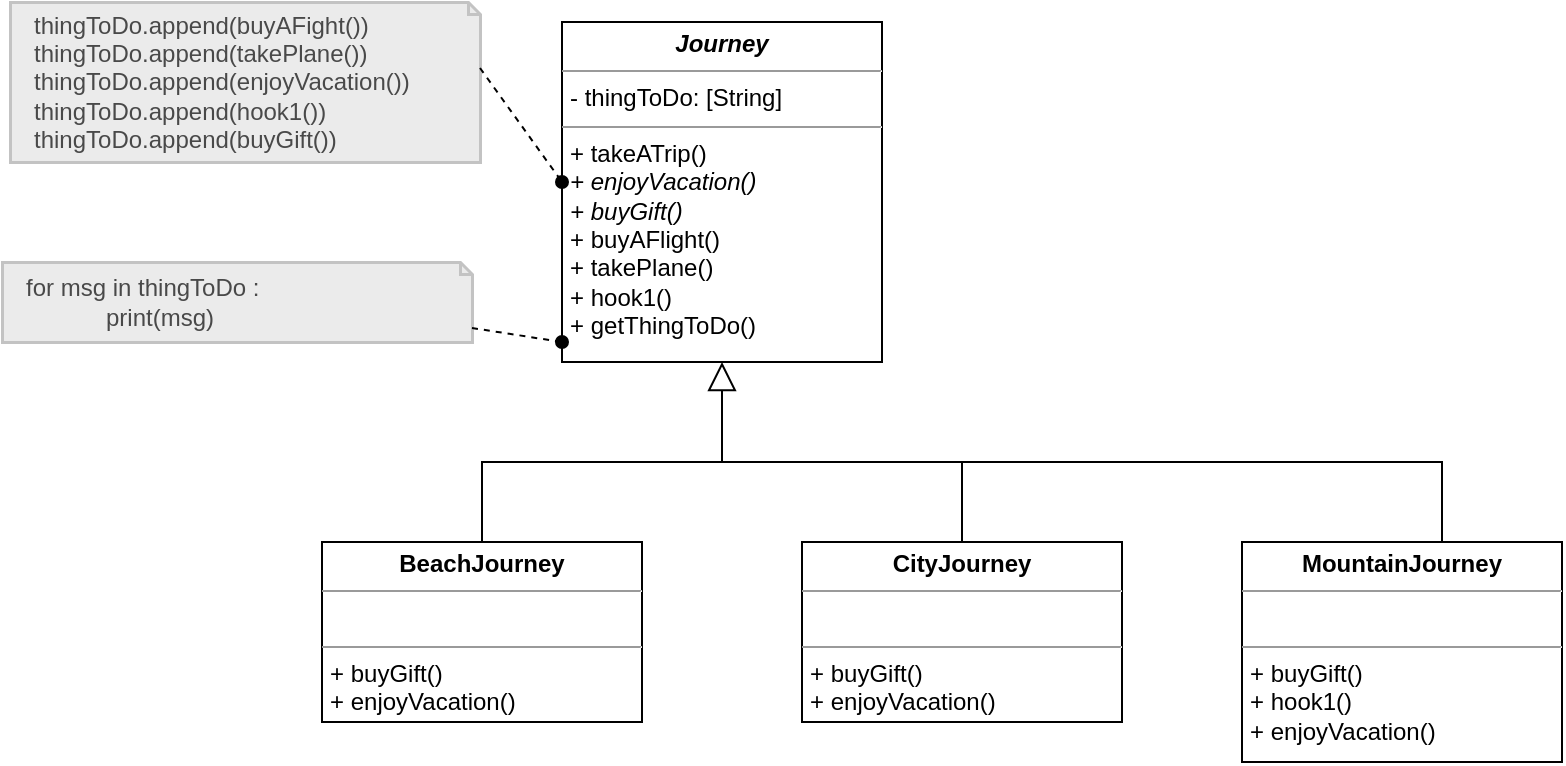 <mxfile version="24.1.0" type="device" pages="2">
  <diagram name="หน้า-1" id="x7JUmXFRvFEp16cXIT6r">
    <mxGraphModel dx="1004" dy="709" grid="1" gridSize="10" guides="1" tooltips="1" connect="1" arrows="1" fold="1" page="1" pageScale="1" pageWidth="827" pageHeight="1169" math="0" shadow="0">
      <root>
        <mxCell id="0" />
        <mxCell id="1" parent="0" />
        <mxCell id="9RAq1hy12JHX9M7aOvQI-1" value="&lt;p style=&quot;margin:0px;margin-top:4px;text-align:center;&quot;&gt;&lt;b&gt;&lt;i&gt;Journey&lt;/i&gt;&lt;/b&gt;&lt;/p&gt;&lt;hr size=&quot;1&quot;&gt;&lt;p style=&quot;margin:0px;margin-left:4px;&quot;&gt;- thingToDo: [String]&lt;/p&gt;&lt;hr size=&quot;1&quot;&gt;&lt;p style=&quot;margin:0px;margin-left:4px;&quot;&gt;+ takeATrip()&lt;/p&gt;&lt;p style=&quot;margin:0px;margin-left:4px;&quot;&gt;&lt;i&gt;+ enjoyVacation()&lt;/i&gt;&lt;/p&gt;&lt;p style=&quot;margin:0px;margin-left:4px;&quot;&gt;&lt;i&gt;+ buyGift()&lt;/i&gt;&lt;/p&gt;&lt;p style=&quot;margin:0px;margin-left:4px;&quot;&gt;+ buyAFlight()&lt;/p&gt;&lt;p style=&quot;margin:0px;margin-left:4px;&quot;&gt;+ takePlane()&lt;/p&gt;&lt;p style=&quot;margin:0px;margin-left:4px;&quot;&gt;+ hook1()&lt;/p&gt;&lt;p style=&quot;margin:0px;margin-left:4px;&quot;&gt;+ getThingToDo()&lt;/p&gt;&lt;p style=&quot;margin:0px;margin-left:4px;&quot;&gt;&lt;br&gt;&lt;/p&gt;" style="verticalAlign=top;align=left;overflow=fill;fontSize=12;fontFamily=Helvetica;html=1;whiteSpace=wrap;movable=1;resizable=1;rotatable=1;deletable=1;editable=1;locked=0;connectable=1;" parent="1" vertex="1">
          <mxGeometry x="280" y="90" width="160" height="170" as="geometry" />
        </mxCell>
        <mxCell id="9RAq1hy12JHX9M7aOvQI-2" value="&lt;p style=&quot;margin:0px;margin-top:4px;text-align:center;&quot;&gt;&lt;b&gt;BeachJourney&lt;/b&gt;&lt;/p&gt;&lt;hr size=&quot;1&quot;&gt;&lt;p style=&quot;margin:0px;margin-left:4px;&quot;&gt;&lt;br&gt;&lt;/p&gt;&lt;hr size=&quot;1&quot;&gt;&lt;p style=&quot;margin: 0px 0px 0px 4px;&quot;&gt;+ buyGift()&lt;/p&gt;&lt;p style=&quot;margin: 0px 0px 0px 4px;&quot;&gt;+ enjoyVacation()&lt;/p&gt;&lt;p style=&quot;margin:0px;margin-left:4px;&quot;&gt;&lt;br&gt;&lt;/p&gt;" style="verticalAlign=top;align=left;overflow=fill;fontSize=12;fontFamily=Helvetica;html=1;whiteSpace=wrap;movable=1;resizable=1;rotatable=1;deletable=1;editable=1;locked=0;connectable=1;" parent="1" vertex="1">
          <mxGeometry x="160" y="350" width="160" height="90" as="geometry" />
        </mxCell>
        <mxCell id="9RAq1hy12JHX9M7aOvQI-3" value="&lt;p style=&quot;margin:0px;margin-top:4px;text-align:center;&quot;&gt;&lt;b&gt;CityJourney&lt;/b&gt;&lt;/p&gt;&lt;hr size=&quot;1&quot;&gt;&lt;p style=&quot;margin:0px;margin-left:4px;&quot;&gt;&lt;br&gt;&lt;/p&gt;&lt;hr size=&quot;1&quot;&gt;&lt;p style=&quot;margin:0px;margin-left:4px;&quot;&gt;+ buyGift()&lt;/p&gt;&lt;p style=&quot;margin:0px;margin-left:4px;&quot;&gt;+ enjoyVacation()&lt;/p&gt;" style="verticalAlign=top;align=left;overflow=fill;fontSize=12;fontFamily=Helvetica;html=1;whiteSpace=wrap;movable=1;resizable=1;rotatable=1;deletable=1;editable=1;locked=0;connectable=1;" parent="1" vertex="1">
          <mxGeometry x="400" y="350" width="160" height="90" as="geometry" />
        </mxCell>
        <mxCell id="9RAq1hy12JHX9M7aOvQI-5" value="" style="endArrow=block;endFill=0;endSize=12;html=1;rounded=0;entryX=0.5;entryY=1;entryDx=0;entryDy=0;movable=0;resizable=0;rotatable=0;deletable=0;editable=0;locked=1;connectable=0;" parent="1" target="9RAq1hy12JHX9M7aOvQI-1" edge="1">
          <mxGeometry width="160" relative="1" as="geometry">
            <mxPoint x="360" y="310" as="sourcePoint" />
            <mxPoint x="480" y="340" as="targetPoint" />
          </mxGeometry>
        </mxCell>
        <mxCell id="9RAq1hy12JHX9M7aOvQI-6" value="" style="endArrow=none;html=1;rounded=0;exitX=0.5;exitY=0;exitDx=0;exitDy=0;entryX=0.5;entryY=0;entryDx=0;entryDy=0;movable=0;resizable=0;rotatable=0;deletable=0;editable=0;locked=1;connectable=0;" parent="1" source="9RAq1hy12JHX9M7aOvQI-2" target="9RAq1hy12JHX9M7aOvQI-3" edge="1">
          <mxGeometry width="50" height="50" relative="1" as="geometry">
            <mxPoint x="380" y="370" as="sourcePoint" />
            <mxPoint x="430" y="320" as="targetPoint" />
            <Array as="points">
              <mxPoint x="240" y="310" />
              <mxPoint x="480" y="310" />
            </Array>
          </mxGeometry>
        </mxCell>
        <mxCell id="uhzcnJ_RiDDrXmpNPpfs-3" value="&lt;font color=&quot;#494949&quot;&gt;&lt;div&gt;thingToDo.append(buyAFight())&lt;/div&gt;&lt;div&gt;thingToDo.append(takePlane())&lt;/div&gt;&lt;div&gt;thingToDo.append(enjoyVacation())&lt;/div&gt;&lt;div&gt;thingToDo.append(hook1())&lt;br&gt;&lt;/div&gt;&lt;div&gt;&lt;span style=&quot;background-color: initial;&quot;&gt;thingToDo.append(buyGift())&lt;/span&gt;&lt;/div&gt;&lt;/font&gt;" style="shape=note;size=6;align=left;spacingLeft=10;html=1;whiteSpace=wrap;strokeWidth=1.5;strokeColor=#C3C3C3;gradientColor=none;fillColor=#EBEBEB;" vertex="1" parent="1">
          <mxGeometry x="4" y="80" width="235" height="80" as="geometry" />
        </mxCell>
        <mxCell id="uhzcnJ_RiDDrXmpNPpfs-4" value="" style="endArrow=oval;dashed=1;html=1;rounded=0;exitX=0;exitY=0;exitDx=235.0;exitDy=33;exitPerimeter=0;startArrow=none;startFill=0;endFill=1;entryX=0.005;entryY=0.859;entryDx=0;entryDy=0;entryPerimeter=0;" edge="1" parent="1" source="uhzcnJ_RiDDrXmpNPpfs-3">
          <mxGeometry width="50" height="50" relative="1" as="geometry">
            <mxPoint x="229" y="160" as="sourcePoint" />
            <mxPoint x="280" y="170" as="targetPoint" />
          </mxGeometry>
        </mxCell>
        <mxCell id="uhzcnJ_RiDDrXmpNPpfs-5" value="&lt;font color=&quot;#494949&quot;&gt;&lt;div&gt;for msg in thingToDo :&lt;/div&gt;&lt;div&gt;&amp;nbsp; &amp;nbsp; &amp;nbsp; &amp;nbsp; &amp;nbsp; &amp;nbsp; print(msg)&lt;/div&gt;&lt;/font&gt;" style="shape=note;size=6;align=left;spacingLeft=10;html=1;whiteSpace=wrap;strokeWidth=1.5;strokeColor=#C3C3C3;gradientColor=none;fillColor=#EBEBEB;" vertex="1" parent="1">
          <mxGeometry y="210" width="235" height="40" as="geometry" />
        </mxCell>
        <mxCell id="uhzcnJ_RiDDrXmpNPpfs-6" value="" style="endArrow=oval;dashed=1;html=1;rounded=0;exitX=0;exitY=0;exitDx=235.0;exitDy=33;exitPerimeter=0;startArrow=none;startFill=0;endFill=1;" edge="1" parent="1" source="uhzcnJ_RiDDrXmpNPpfs-5">
          <mxGeometry width="50" height="50" relative="1" as="geometry">
            <mxPoint x="225" y="290" as="sourcePoint" />
            <mxPoint x="280" y="250" as="targetPoint" />
          </mxGeometry>
        </mxCell>
        <mxCell id="f5z8iqJdQ_4adM73ARMl-2" value="&lt;p style=&quot;margin:0px;margin-top:4px;text-align:center;&quot;&gt;&lt;b&gt;MountainJourney&lt;/b&gt;&lt;/p&gt;&lt;hr size=&quot;1&quot;&gt;&lt;p style=&quot;margin:0px;margin-left:4px;&quot;&gt;&lt;br&gt;&lt;/p&gt;&lt;hr size=&quot;1&quot;&gt;&lt;p style=&quot;margin:0px;margin-left:4px;&quot;&gt;+ buyGift()&lt;/p&gt;&lt;p style=&quot;margin:0px;margin-left:4px;&quot;&gt;+ hook1()&lt;/p&gt;&lt;p style=&quot;margin:0px;margin-left:4px;&quot;&gt;+ enjoyVacation()&lt;/p&gt;" style="verticalAlign=top;align=left;overflow=fill;fontSize=12;fontFamily=Helvetica;html=1;whiteSpace=wrap;movable=1;resizable=1;rotatable=1;deletable=1;editable=1;locked=0;connectable=1;" vertex="1" parent="1">
          <mxGeometry x="620" y="350" width="160" height="110" as="geometry" />
        </mxCell>
        <mxCell id="f5z8iqJdQ_4adM73ARMl-3" value="" style="endArrow=none;html=1;rounded=0;exitX=0.5;exitY=0;exitDx=0;exitDy=0;entryX=0.5;entryY=0;entryDx=0;entryDy=0;movable=1;resizable=1;rotatable=1;deletable=1;editable=1;locked=0;connectable=1;" edge="1" parent="1">
          <mxGeometry width="50" height="50" relative="1" as="geometry">
            <mxPoint x="480" y="350" as="sourcePoint" />
            <mxPoint x="720" y="350" as="targetPoint" />
            <Array as="points">
              <mxPoint x="480" y="310" />
              <mxPoint x="720" y="310" />
            </Array>
          </mxGeometry>
        </mxCell>
      </root>
    </mxGraphModel>
  </diagram>
  <diagram id="TKNVKpSUtDfbJ2M54wkg" name="หน้า-2">
    <mxGraphModel dx="615" dy="435" grid="1" gridSize="10" guides="1" tooltips="1" connect="1" arrows="1" fold="1" page="1" pageScale="1" pageWidth="827" pageHeight="1169" math="0" shadow="0">
      <root>
        <mxCell id="0" />
        <mxCell id="1" parent="0" />
        <mxCell id="VO1FYTTIHEKJ9AI3BDMf-1" value="&lt;p style=&quot;margin:0px;margin-top:4px;text-align:center;&quot;&gt;&lt;b&gt;&lt;i&gt;Bread&lt;/i&gt;&lt;/b&gt;&lt;/p&gt;&lt;hr size=&quot;1&quot;&gt;&lt;p style=&quot;margin:0px;margin-left:4px;&quot;&gt;&lt;br&gt;&lt;/p&gt;&lt;hr size=&quot;1&quot;&gt;&lt;p style=&quot;margin:0px;margin-left:4px;&quot;&gt;+ make()&lt;/p&gt;&lt;p style=&quot;margin:0px;margin-left:4px;&quot;&gt;&lt;i&gt;+ mixIngredients()&lt;/i&gt;&lt;/p&gt;&lt;p style=&quot;margin:0px;margin-left:4px;&quot;&gt;&lt;i&gt;+ bake()&lt;/i&gt;&lt;/p&gt;&lt;p style=&quot;margin:0px;margin-left:4px;&quot;&gt;+ slice()&lt;/p&gt;" style="verticalAlign=top;align=left;overflow=fill;fontSize=12;fontFamily=Helvetica;html=1;whiteSpace=wrap;" parent="1" vertex="1">
          <mxGeometry x="280" y="140" width="160" height="120" as="geometry" />
        </mxCell>
        <mxCell id="VO1FYTTIHEKJ9AI3BDMf-2" value="&lt;p style=&quot;margin:0px;margin-top:4px;text-align:center;&quot;&gt;&lt;b&gt;WhiteBread&lt;/b&gt;&lt;/p&gt;&lt;hr size=&quot;1&quot;&gt;&lt;p style=&quot;margin:0px;margin-left:4px;&quot;&gt;&lt;br&gt;&lt;/p&gt;&lt;hr size=&quot;1&quot;&gt;&lt;p style=&quot;margin: 0px 0px 0px 4px;&quot;&gt;+ mixIngredients()&lt;/p&gt;&lt;p style=&quot;margin: 0px 0px 0px 4px;&quot;&gt;+ bake()&lt;/p&gt;&lt;div&gt;&lt;br&gt;&lt;/div&gt;" style="verticalAlign=top;align=left;overflow=fill;fontSize=12;fontFamily=Helvetica;html=1;whiteSpace=wrap;" parent="1" vertex="1">
          <mxGeometry x="160" y="350" width="160" height="90" as="geometry" />
        </mxCell>
        <mxCell id="VO1FYTTIHEKJ9AI3BDMf-3" value="&lt;p style=&quot;margin:0px;margin-top:4px;text-align:center;&quot;&gt;&lt;b&gt;WholeWheatBread&lt;/b&gt;&lt;/p&gt;&lt;hr size=&quot;1&quot;&gt;&lt;p style=&quot;margin:0px;margin-left:4px;&quot;&gt;&lt;br&gt;&lt;/p&gt;&lt;hr size=&quot;1&quot;&gt;&lt;p style=&quot;margin: 0px 0px 0px 4px;&quot;&gt;+ mixIngredients()&lt;/p&gt;&lt;p style=&quot;margin: 0px 0px 0px 4px;&quot;&gt;+ bake()&lt;/p&gt;&lt;div&gt;&lt;br&gt;&lt;/div&gt;" style="verticalAlign=top;align=left;overflow=fill;fontSize=12;fontFamily=Helvetica;html=1;whiteSpace=wrap;" parent="1" vertex="1">
          <mxGeometry x="400" y="350" width="160" height="90" as="geometry" />
        </mxCell>
        <mxCell id="VO1FYTTIHEKJ9AI3BDMf-4" value="" style="endArrow=block;endFill=0;endSize=12;html=1;rounded=0;entryX=0.5;entryY=1;entryDx=0;entryDy=0;" parent="1" target="VO1FYTTIHEKJ9AI3BDMf-1" edge="1">
          <mxGeometry width="160" relative="1" as="geometry">
            <mxPoint x="360" y="310" as="sourcePoint" />
            <mxPoint x="480" y="340" as="targetPoint" />
          </mxGeometry>
        </mxCell>
        <mxCell id="VO1FYTTIHEKJ9AI3BDMf-5" value="" style="endArrow=none;html=1;rounded=0;exitX=0.5;exitY=0;exitDx=0;exitDy=0;entryX=0.5;entryY=0;entryDx=0;entryDy=0;" parent="1" source="VO1FYTTIHEKJ9AI3BDMf-2" target="VO1FYTTIHEKJ9AI3BDMf-3" edge="1">
          <mxGeometry width="50" height="50" relative="1" as="geometry">
            <mxPoint x="380" y="370" as="sourcePoint" />
            <mxPoint x="430" y="320" as="targetPoint" />
            <Array as="points">
              <mxPoint x="240" y="310" />
              <mxPoint x="480" y="310" />
            </Array>
          </mxGeometry>
        </mxCell>
        <mxCell id="ktQtg-EJ2jy98Dn0cX5N-1" value="&lt;font color=&quot;#494949&quot;&gt;&lt;div&gt;mixIngredients()&lt;/div&gt;&lt;div&gt;bake()&lt;/div&gt;&lt;div&gt;slice()&lt;/div&gt;&lt;/font&gt;" style="shape=note;size=6;align=left;spacingLeft=10;html=1;whiteSpace=wrap;strokeWidth=1.5;strokeColor=#C3C3C3;gradientColor=none;fillColor=#EBEBEB;" vertex="1" parent="1">
          <mxGeometry x="100" y="140" width="139" height="50" as="geometry" />
        </mxCell>
        <mxCell id="ktQtg-EJ2jy98Dn0cX5N-2" value="" style="endArrow=oval;dashed=1;html=1;rounded=0;exitX=0;exitY=0;exitDx=139;exitDy=28;exitPerimeter=0;startArrow=none;startFill=0;endFill=1;entryX=0.005;entryY=0.859;entryDx=0;entryDy=0;entryPerimeter=0;" edge="1" parent="1" source="ktQtg-EJ2jy98Dn0cX5N-1">
          <mxGeometry width="50" height="50" relative="1" as="geometry">
            <mxPoint x="229" y="190" as="sourcePoint" />
            <mxPoint x="280" y="200" as="targetPoint" />
          </mxGeometry>
        </mxCell>
      </root>
    </mxGraphModel>
  </diagram>
</mxfile>
